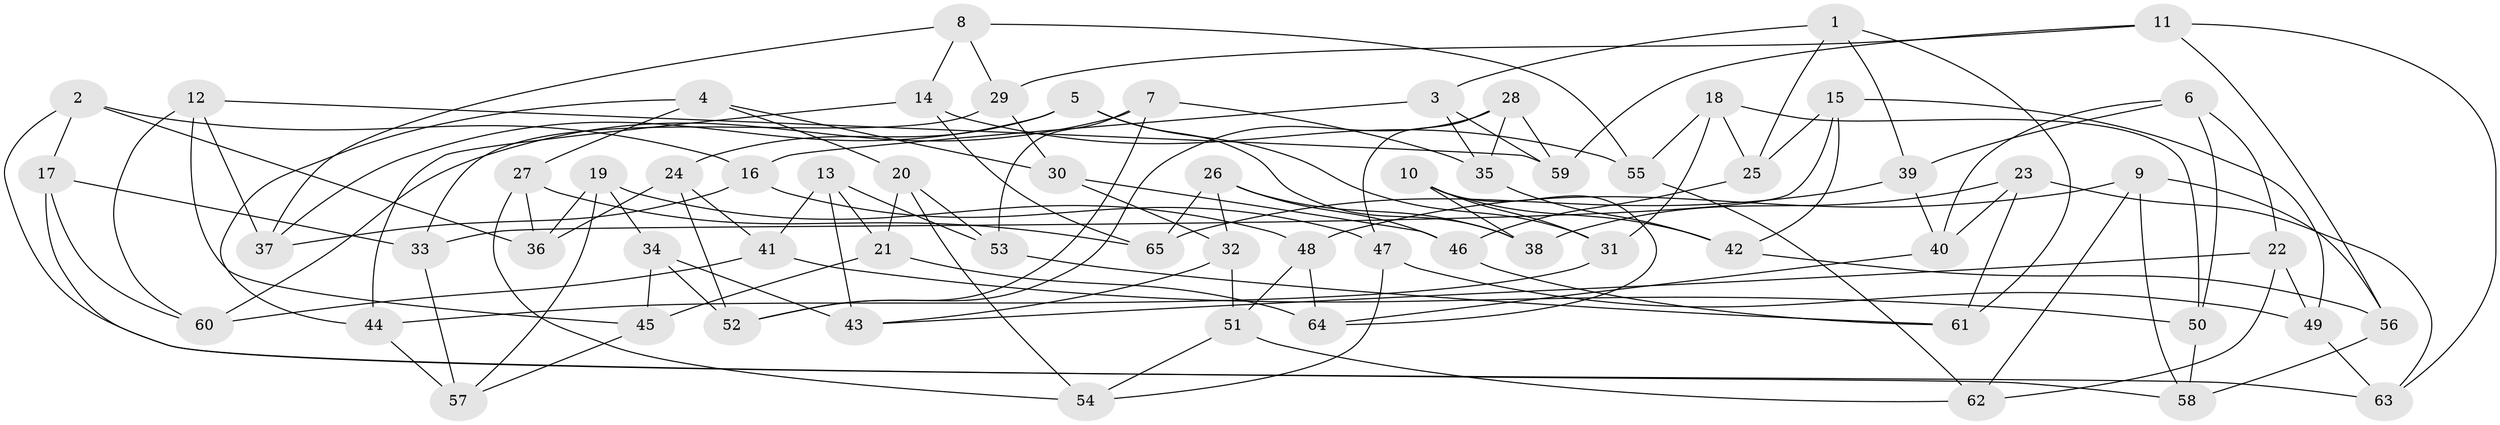 // Generated by graph-tools (version 1.1) at 2025/50/03/09/25 03:50:54]
// undirected, 65 vertices, 130 edges
graph export_dot {
graph [start="1"]
  node [color=gray90,style=filled];
  1;
  2;
  3;
  4;
  5;
  6;
  7;
  8;
  9;
  10;
  11;
  12;
  13;
  14;
  15;
  16;
  17;
  18;
  19;
  20;
  21;
  22;
  23;
  24;
  25;
  26;
  27;
  28;
  29;
  30;
  31;
  32;
  33;
  34;
  35;
  36;
  37;
  38;
  39;
  40;
  41;
  42;
  43;
  44;
  45;
  46;
  47;
  48;
  49;
  50;
  51;
  52;
  53;
  54;
  55;
  56;
  57;
  58;
  59;
  60;
  61;
  62;
  63;
  64;
  65;
  1 -- 39;
  1 -- 3;
  1 -- 25;
  1 -- 61;
  2 -- 17;
  2 -- 63;
  2 -- 36;
  2 -- 16;
  3 -- 16;
  3 -- 35;
  3 -- 59;
  4 -- 30;
  4 -- 44;
  4 -- 27;
  4 -- 20;
  5 -- 38;
  5 -- 37;
  5 -- 24;
  5 -- 31;
  6 -- 40;
  6 -- 50;
  6 -- 39;
  6 -- 22;
  7 -- 60;
  7 -- 53;
  7 -- 52;
  7 -- 35;
  8 -- 37;
  8 -- 14;
  8 -- 29;
  8 -- 55;
  9 -- 62;
  9 -- 56;
  9 -- 48;
  9 -- 58;
  10 -- 42;
  10 -- 38;
  10 -- 64;
  10 -- 31;
  11 -- 29;
  11 -- 56;
  11 -- 63;
  11 -- 59;
  12 -- 60;
  12 -- 59;
  12 -- 45;
  12 -- 37;
  13 -- 43;
  13 -- 53;
  13 -- 21;
  13 -- 41;
  14 -- 44;
  14 -- 55;
  14 -- 65;
  15 -- 42;
  15 -- 49;
  15 -- 33;
  15 -- 25;
  16 -- 47;
  16 -- 37;
  17 -- 33;
  17 -- 58;
  17 -- 60;
  18 -- 25;
  18 -- 50;
  18 -- 55;
  18 -- 31;
  19 -- 34;
  19 -- 48;
  19 -- 57;
  19 -- 36;
  20 -- 54;
  20 -- 53;
  20 -- 21;
  21 -- 45;
  21 -- 64;
  22 -- 62;
  22 -- 49;
  22 -- 43;
  23 -- 63;
  23 -- 40;
  23 -- 61;
  23 -- 38;
  24 -- 52;
  24 -- 36;
  24 -- 41;
  25 -- 46;
  26 -- 65;
  26 -- 38;
  26 -- 46;
  26 -- 32;
  27 -- 36;
  27 -- 54;
  27 -- 65;
  28 -- 47;
  28 -- 59;
  28 -- 52;
  28 -- 35;
  29 -- 30;
  29 -- 33;
  30 -- 32;
  30 -- 46;
  31 -- 44;
  32 -- 43;
  32 -- 51;
  33 -- 57;
  34 -- 45;
  34 -- 43;
  34 -- 52;
  35 -- 42;
  39 -- 65;
  39 -- 40;
  40 -- 64;
  41 -- 50;
  41 -- 60;
  42 -- 56;
  44 -- 57;
  45 -- 57;
  46 -- 61;
  47 -- 54;
  47 -- 49;
  48 -- 64;
  48 -- 51;
  49 -- 63;
  50 -- 58;
  51 -- 62;
  51 -- 54;
  53 -- 61;
  55 -- 62;
  56 -- 58;
}
